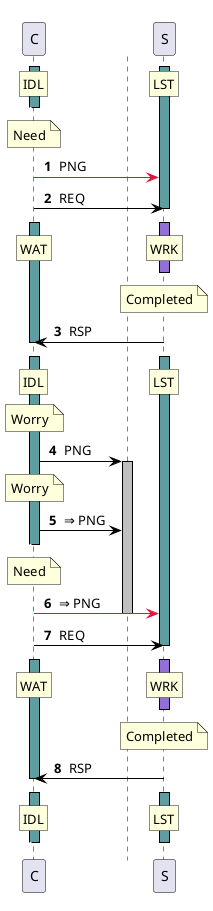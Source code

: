 @startuml
autonumber " <b>#</b> "
skinparam shadowing false
skinparam sequence {
ArrowColor Black
ActorBorderColor Black
LifeLineBorderColor Black
LifeLineBackgroundColor Black
ParticipantBorderColor Black
}
skinparam ControlBorderColor White
skinparam ControlBackgroundColor White
participant "C" as A0 order 10100
activate A0 #CadetBlue
participant "S" as A1 order 10200
activate A1 #CadetBlue
rnote over A0 : IDL
/ rnote over A1 : LST
autonumber stop
[<[#White]-- A0
autonumber resume
deactivate A0
note over A0 : Need
A0 -[#Crimson]> A1 : PNG
A0 -> A1 : REQ
deactivate A1
autonumber stop
[<[#White]-- A0
autonumber resume
activate A0 #CadetBlue
activate A1 #MediumPurple
rnote over A0 : WAT
/ rnote over A1 : WRK
autonumber stop
[<[#White]-- A0
autonumber resume
deactivate A1
note over A1 : Completed
A1 -> A0 : RSP
deactivate A0
autonumber stop
[<[#White]-- A0
autonumber resume
activate A1 #CadetBlue
activate A0 #CadetBlue
rnote over A1 : LST
/ rnote over A0 : IDL
note over A0 : Worry
control " " as T0 order 10101
A0 -> T0 : PNG
activate T0 #Silver
note over A0 : Worry
A0 -> T0 : &#8658; PNG
autonumber stop
[<[#White]-- A0
autonumber resume
deactivate A0
note over A0 : Need
A0 -[#Crimson]> A1 : &#8658; PNG
deactivate T0
A0 -> A1 : REQ
deactivate A1
autonumber stop
[<[#White]-- A0
autonumber resume
activate A0 #CadetBlue
activate A1 #MediumPurple
rnote over A0 : WAT
/ rnote over A1 : WRK
autonumber stop
[<[#White]-- A0
autonumber resume
deactivate A1
note over A1 : Completed
A1 -> A0 : RSP
deactivate A0
autonumber stop
[<[#White]-- A0
autonumber resume
activate A1 #CadetBlue
activate A0 #CadetBlue
rnote over A1 : LST
/ rnote over A0 : IDL
autonumber stop
[<[#White]-- A0
autonumber resume
deactivate A0
deactivate A1
@enduml
